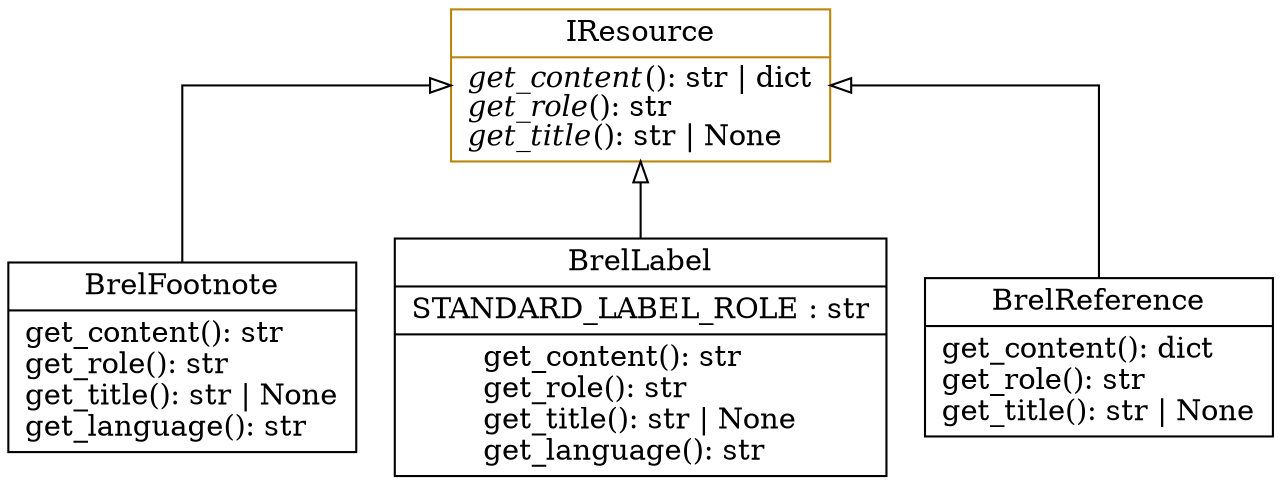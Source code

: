 digraph "classes_brel_resources" {
rankdir=BT
charset="utf-8"
splines="ortho"

"brel.resource.footnote.BrelFootnote" [color="black", fontcolor="black", label=<{
BrelFootnote
|
get_content(): str<br ALIGN="LEFT"/>
get_role(): str<br ALIGN="LEFT"/>
get_title(): str \| None<br ALIGN="LEFT"/>
get_language(): str<br ALIGN="LEFT"/>
}>, shape="record", style="solid"];

"brel.resource.brel_label.BrelLabel" [color="black", fontcolor="black", label=<{
BrelLabel
|
STANDARD_LABEL_ROLE : str<br ALIGN="LEFT"/>
|
get_content(): str<br ALIGN="LEFT"/>
get_role(): str<br ALIGN="LEFT"/>
get_title(): str \| None<br ALIGN="LEFT"/>
get_language(): str<br ALIGN="LEFT"/>
}>, shape="record", style="solid"];

"brel.resource.brel_reference.BrelReference" [color="black", fontcolor="black", label=<{
BrelReference
|
get_content(): dict<br ALIGN="LEFT"/>
get_role(): str<br ALIGN="LEFT"/>
get_title(): str \| None<br ALIGN="LEFT"/>
}>, shape="record", style="solid"];

"brel.resource.i_resource.IResource" [color="darkgoldenrod", fontcolor="black", label=<{
IResource
|
<I>get_content</I>(): str \| dict<br ALIGN="LEFT"/>
<I>get_role</I>(): str<br ALIGN="LEFT"/>
<I>get_title</I>(): str \| None<br ALIGN="LEFT"/>
}>, shape="record", style="solid"];

"brel.resource.brel_label.BrelLabel" -> "brel.resource.i_resource.IResource" [arrowhead="empty", arrowtail="none"];
"brel.resource.brel_reference.BrelReference" -> "brel.resource.i_resource.IResource" [arrowhead="empty", arrowtail="none"];
"brel.resource.footnote.BrelFootnote" -> "brel.resource.i_resource.IResource" [arrowhead="empty", arrowtail="none"];
}
